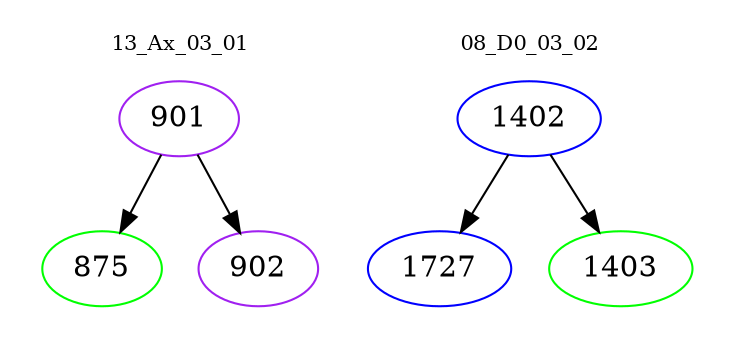 digraph{
subgraph cluster_0 {
color = white
label = "13_Ax_03_01";
fontsize=10;
T0_901 [label="901", color="purple"]
T0_901 -> T0_875 [color="black"]
T0_875 [label="875", color="green"]
T0_901 -> T0_902 [color="black"]
T0_902 [label="902", color="purple"]
}
subgraph cluster_1 {
color = white
label = "08_D0_03_02";
fontsize=10;
T1_1402 [label="1402", color="blue"]
T1_1402 -> T1_1727 [color="black"]
T1_1727 [label="1727", color="blue"]
T1_1402 -> T1_1403 [color="black"]
T1_1403 [label="1403", color="green"]
}
}
